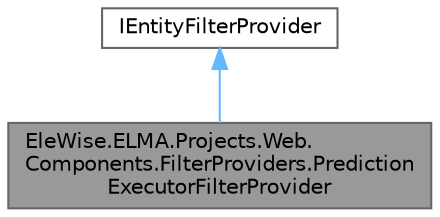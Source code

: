 digraph "EleWise.ELMA.Projects.Web.Components.FilterProviders.PredictionExecutorFilterProvider"
{
 // LATEX_PDF_SIZE
  bgcolor="transparent";
  edge [fontname=Helvetica,fontsize=10,labelfontname=Helvetica,labelfontsize=10];
  node [fontname=Helvetica,fontsize=10,shape=box,height=0.2,width=0.4];
  Node1 [id="Node000001",label="EleWise.ELMA.Projects.Web.\lComponents.FilterProviders.Prediction\lExecutorFilterProvider",height=0.2,width=0.4,color="gray40", fillcolor="grey60", style="filled", fontcolor="black",tooltip="Провайдер для фильтрации исполнителей задачи установки прогноза выполнения работ"];
  Node2 -> Node1 [id="edge1_Node000001_Node000002",dir="back",color="steelblue1",style="solid",tooltip=" "];
  Node2 [id="Node000002",label="IEntityFilterProvider",height=0.2,width=0.4,color="gray40", fillcolor="white", style="filled",tooltip=" "];
}
